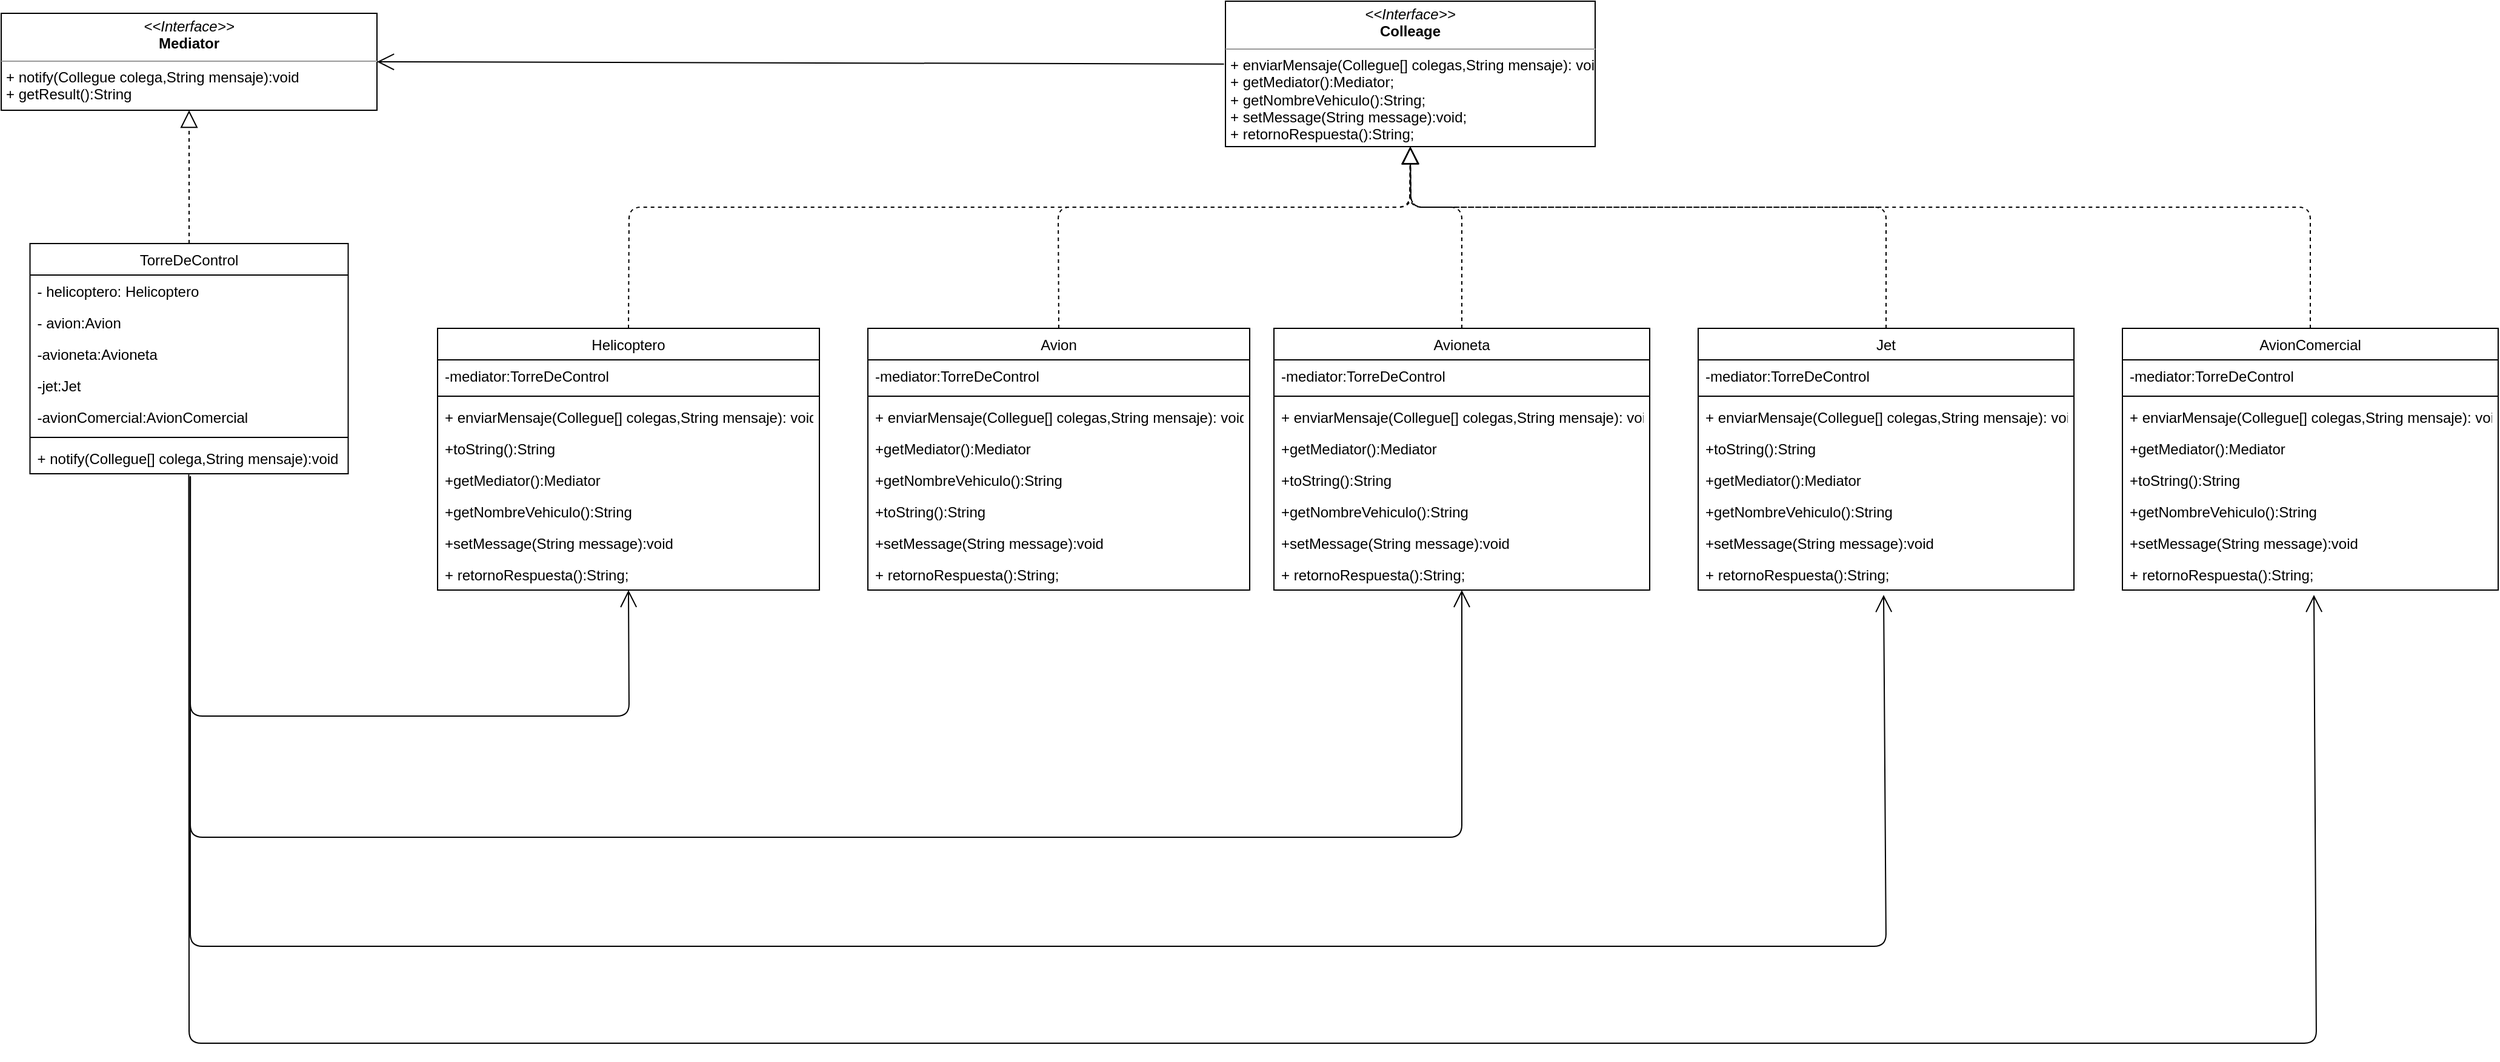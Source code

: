 <mxfile version="14.1.8" type="device"><diagram id="C5RBs43oDa-KdzZeNtuy" name="Page-1"><mxGraphModel dx="677" dy="388" grid="1" gridSize="10" guides="1" tooltips="1" connect="1" arrows="1" fold="1" page="1" pageScale="1" pageWidth="1200" pageHeight="1600" math="0" shadow="0"><root><mxCell id="WIyWlLk6GJQsqaUBKTNV-0"/><mxCell id="WIyWlLk6GJQsqaUBKTNV-1" parent="WIyWlLk6GJQsqaUBKTNV-0"/><mxCell id="zkfFHV4jXpPFQw0GAbJ--6" value="Helicoptero" style="swimlane;fontStyle=0;align=center;verticalAlign=top;childLayout=stackLayout;horizontal=1;startSize=26;horizontalStack=0;resizeParent=1;resizeLast=0;collapsible=1;marginBottom=0;rounded=0;shadow=0;strokeWidth=1;" parent="WIyWlLk6GJQsqaUBKTNV-1" vertex="1"><mxGeometry x="410" y="290" width="315" height="216" as="geometry"><mxRectangle x="130" y="380" width="160" height="26" as="alternateBounds"/></mxGeometry></mxCell><mxCell id="91kRM87rKhN9NCWTDUdL-1" value="-mediator:TorreDeControl" style="text;strokeColor=none;fillColor=none;align=left;verticalAlign=top;spacingLeft=4;spacingRight=4;overflow=hidden;rotatable=0;points=[[0,0.5],[1,0.5]];portConstraint=eastwest;" vertex="1" parent="zkfFHV4jXpPFQw0GAbJ--6"><mxGeometry y="26" width="315" height="26" as="geometry"/></mxCell><mxCell id="91kRM87rKhN9NCWTDUdL-0" value="" style="line;strokeWidth=1;fillColor=none;align=left;verticalAlign=middle;spacingTop=-1;spacingLeft=3;spacingRight=3;rotatable=0;labelPosition=right;points=[];portConstraint=eastwest;" vertex="1" parent="zkfFHV4jXpPFQw0GAbJ--6"><mxGeometry y="52" width="315" height="8" as="geometry"/></mxCell><mxCell id="zkfFHV4jXpPFQw0GAbJ--10" value="+ enviarMensaje(Collegue[] colegas,String mensaje): void" style="text;align=left;verticalAlign=top;spacingLeft=4;spacingRight=4;overflow=hidden;rotatable=0;points=[[0,0.5],[1,0.5]];portConstraint=eastwest;fontStyle=0" parent="zkfFHV4jXpPFQw0GAbJ--6" vertex="1"><mxGeometry y="60" width="315" height="26" as="geometry"/></mxCell><mxCell id="zkfFHV4jXpPFQw0GAbJ--11" value="+toString():String" style="text;align=left;verticalAlign=top;spacingLeft=4;spacingRight=4;overflow=hidden;rotatable=0;points=[[0,0.5],[1,0.5]];portConstraint=eastwest;" parent="zkfFHV4jXpPFQw0GAbJ--6" vertex="1"><mxGeometry y="86" width="315" height="26" as="geometry"/></mxCell><mxCell id="91kRM87rKhN9NCWTDUdL-18" value="+getMediator():Mediator" style="text;align=left;verticalAlign=top;spacingLeft=4;spacingRight=4;overflow=hidden;rotatable=0;points=[[0,0.5],[1,0.5]];portConstraint=eastwest;" vertex="1" parent="zkfFHV4jXpPFQw0GAbJ--6"><mxGeometry y="112" width="315" height="26" as="geometry"/></mxCell><mxCell id="91kRM87rKhN9NCWTDUdL-10" value="+getNombreVehiculo():String" style="text;align=left;verticalAlign=top;spacingLeft=4;spacingRight=4;overflow=hidden;rotatable=0;points=[[0,0.5],[1,0.5]];portConstraint=eastwest;" vertex="1" parent="zkfFHV4jXpPFQw0GAbJ--6"><mxGeometry y="138" width="315" height="26" as="geometry"/></mxCell><mxCell id="91kRM87rKhN9NCWTDUdL-19" value="+setMessage(String message):void" style="text;align=left;verticalAlign=top;spacingLeft=4;spacingRight=4;overflow=hidden;rotatable=0;points=[[0,0.5],[1,0.5]];portConstraint=eastwest;" vertex="1" parent="zkfFHV4jXpPFQw0GAbJ--6"><mxGeometry y="164" width="315" height="26" as="geometry"/></mxCell><mxCell id="91kRM87rKhN9NCWTDUdL-20" value="+ retornoRespuesta():String;&#10;" style="text;strokeColor=none;fillColor=none;align=left;verticalAlign=top;spacingLeft=4;spacingRight=4;overflow=hidden;rotatable=0;points=[[0,0.5],[1,0.5]];portConstraint=eastwest;" vertex="1" parent="zkfFHV4jXpPFQw0GAbJ--6"><mxGeometry y="190" width="315" height="26" as="geometry"/></mxCell><mxCell id="zkfFHV4jXpPFQw0GAbJ--13" value="Avioneta" style="swimlane;fontStyle=0;align=center;verticalAlign=top;childLayout=stackLayout;horizontal=1;startSize=26;horizontalStack=0;resizeParent=1;resizeLast=0;collapsible=1;marginBottom=0;rounded=0;shadow=0;strokeWidth=1;" parent="WIyWlLk6GJQsqaUBKTNV-1" vertex="1"><mxGeometry x="1100" y="290" width="310" height="216" as="geometry"><mxRectangle x="340" y="380" width="170" height="26" as="alternateBounds"/></mxGeometry></mxCell><mxCell id="91kRM87rKhN9NCWTDUdL-7" value="-mediator:TorreDeControl" style="text;strokeColor=none;fillColor=none;align=left;verticalAlign=top;spacingLeft=4;spacingRight=4;overflow=hidden;rotatable=0;points=[[0,0.5],[1,0.5]];portConstraint=eastwest;" vertex="1" parent="zkfFHV4jXpPFQw0GAbJ--13"><mxGeometry y="26" width="310" height="26" as="geometry"/></mxCell><mxCell id="91kRM87rKhN9NCWTDUdL-3" value="" style="line;strokeWidth=1;fillColor=none;align=left;verticalAlign=middle;spacingTop=-1;spacingLeft=3;spacingRight=3;rotatable=0;labelPosition=right;points=[];portConstraint=eastwest;" vertex="1" parent="zkfFHV4jXpPFQw0GAbJ--13"><mxGeometry y="52" width="310" height="8" as="geometry"/></mxCell><mxCell id="Sjrcgs53k79USZz4sdxr-22" value="+ enviarMensaje(Collegue[] colegas,String mensaje): void" style="text;align=left;verticalAlign=top;spacingLeft=4;spacingRight=4;overflow=hidden;rotatable=0;points=[[0,0.5],[1,0.5]];portConstraint=eastwest;" parent="zkfFHV4jXpPFQw0GAbJ--13" vertex="1"><mxGeometry y="60" width="310" height="26" as="geometry"/></mxCell><mxCell id="91kRM87rKhN9NCWTDUdL-12" value="+getMediator():Mediator" style="text;align=left;verticalAlign=top;spacingLeft=4;spacingRight=4;overflow=hidden;rotatable=0;points=[[0,0.5],[1,0.5]];portConstraint=eastwest;" vertex="1" parent="zkfFHV4jXpPFQw0GAbJ--13"><mxGeometry y="86" width="310" height="26" as="geometry"/></mxCell><mxCell id="Sjrcgs53k79USZz4sdxr-39" value="+toString():String" style="text;align=left;verticalAlign=top;spacingLeft=4;spacingRight=4;overflow=hidden;rotatable=0;points=[[0,0.5],[1,0.5]];portConstraint=eastwest;" parent="zkfFHV4jXpPFQw0GAbJ--13" vertex="1"><mxGeometry y="112" width="310" height="26" as="geometry"/></mxCell><mxCell id="91kRM87rKhN9NCWTDUdL-24" value="+getNombreVehiculo():String" style="text;align=left;verticalAlign=top;spacingLeft=4;spacingRight=4;overflow=hidden;rotatable=0;points=[[0,0.5],[1,0.5]];portConstraint=eastwest;" vertex="1" parent="zkfFHV4jXpPFQw0GAbJ--13"><mxGeometry y="138" width="310" height="26" as="geometry"/></mxCell><mxCell id="91kRM87rKhN9NCWTDUdL-25" value="+setMessage(String message):void" style="text;strokeColor=none;fillColor=none;align=left;verticalAlign=top;spacingLeft=4;spacingRight=4;overflow=hidden;rotatable=0;points=[[0,0.5],[1,0.5]];portConstraint=eastwest;" vertex="1" parent="zkfFHV4jXpPFQw0GAbJ--13"><mxGeometry y="164" width="310" height="26" as="geometry"/></mxCell><mxCell id="91kRM87rKhN9NCWTDUdL-26" value="+ retornoRespuesta():String;&#10;" style="text;strokeColor=none;fillColor=none;align=left;verticalAlign=top;spacingLeft=4;spacingRight=4;overflow=hidden;rotatable=0;points=[[0,0.5],[1,0.5]];portConstraint=eastwest;" vertex="1" parent="zkfFHV4jXpPFQw0GAbJ--13"><mxGeometry y="190" width="310" height="26" as="geometry"/></mxCell><mxCell id="zkfFHV4jXpPFQw0GAbJ--17" value="Avion" style="swimlane;fontStyle=0;align=center;verticalAlign=top;childLayout=stackLayout;horizontal=1;startSize=26;horizontalStack=0;resizeParent=1;resizeLast=0;collapsible=1;marginBottom=0;rounded=0;shadow=0;strokeWidth=1;" parent="WIyWlLk6GJQsqaUBKTNV-1" vertex="1"><mxGeometry x="765" y="290" width="315" height="216" as="geometry"><mxRectangle x="550" y="140" width="160" height="26" as="alternateBounds"/></mxGeometry></mxCell><mxCell id="91kRM87rKhN9NCWTDUdL-6" value="-mediator:TorreDeControl" style="text;strokeColor=none;fillColor=none;align=left;verticalAlign=top;spacingLeft=4;spacingRight=4;overflow=hidden;rotatable=0;points=[[0,0.5],[1,0.5]];portConstraint=eastwest;" vertex="1" parent="zkfFHV4jXpPFQw0GAbJ--17"><mxGeometry y="26" width="315" height="26" as="geometry"/></mxCell><mxCell id="91kRM87rKhN9NCWTDUdL-2" value="" style="line;strokeWidth=1;fillColor=none;align=left;verticalAlign=middle;spacingTop=-1;spacingLeft=3;spacingRight=3;rotatable=0;labelPosition=right;points=[];portConstraint=eastwest;" vertex="1" parent="zkfFHV4jXpPFQw0GAbJ--17"><mxGeometry y="52" width="315" height="8" as="geometry"/></mxCell><mxCell id="zkfFHV4jXpPFQw0GAbJ--24" value="+ enviarMensaje(Collegue[] colegas,String mensaje): void" style="text;align=left;verticalAlign=top;spacingLeft=4;spacingRight=4;overflow=hidden;rotatable=0;points=[[0,0.5],[1,0.5]];portConstraint=eastwest;" parent="zkfFHV4jXpPFQw0GAbJ--17" vertex="1"><mxGeometry y="60" width="315" height="26" as="geometry"/></mxCell><mxCell id="91kRM87rKhN9NCWTDUdL-11" value="+getMediator():Mediator" style="text;align=left;verticalAlign=top;spacingLeft=4;spacingRight=4;overflow=hidden;rotatable=0;points=[[0,0.5],[1,0.5]];portConstraint=eastwest;" vertex="1" parent="zkfFHV4jXpPFQw0GAbJ--17"><mxGeometry y="86" width="315" height="26" as="geometry"/></mxCell><mxCell id="91kRM87rKhN9NCWTDUdL-21" value="+getNombreVehiculo():String" style="text;align=left;verticalAlign=top;spacingLeft=4;spacingRight=4;overflow=hidden;rotatable=0;points=[[0,0.5],[1,0.5]];portConstraint=eastwest;" vertex="1" parent="zkfFHV4jXpPFQw0GAbJ--17"><mxGeometry y="112" width="315" height="26" as="geometry"/></mxCell><mxCell id="zkfFHV4jXpPFQw0GAbJ--25" value="+toString():String" style="text;align=left;verticalAlign=top;spacingLeft=4;spacingRight=4;overflow=hidden;rotatable=0;points=[[0,0.5],[1,0.5]];portConstraint=eastwest;" parent="zkfFHV4jXpPFQw0GAbJ--17" vertex="1"><mxGeometry y="138" width="315" height="26" as="geometry"/></mxCell><mxCell id="91kRM87rKhN9NCWTDUdL-23" value="+setMessage(String message):void" style="text;strokeColor=none;fillColor=none;align=left;verticalAlign=top;spacingLeft=4;spacingRight=4;overflow=hidden;rotatable=0;points=[[0,0.5],[1,0.5]];portConstraint=eastwest;" vertex="1" parent="zkfFHV4jXpPFQw0GAbJ--17"><mxGeometry y="164" width="315" height="26" as="geometry"/></mxCell><mxCell id="91kRM87rKhN9NCWTDUdL-22" value="+ retornoRespuesta():String;&#10;" style="text;strokeColor=none;fillColor=none;align=left;verticalAlign=top;spacingLeft=4;spacingRight=4;overflow=hidden;rotatable=0;points=[[0,0.5],[1,0.5]];portConstraint=eastwest;" vertex="1" parent="zkfFHV4jXpPFQw0GAbJ--17"><mxGeometry y="190" width="315" height="26" as="geometry"/></mxCell><mxCell id="Sjrcgs53k79USZz4sdxr-1" value="&lt;p style=&quot;margin: 0px ; margin-top: 4px ; text-align: center&quot;&gt;&lt;i&gt;&amp;lt;&amp;lt;Interface&amp;gt;&amp;gt;&lt;/i&gt;&lt;br&gt;&lt;b&gt;Mediator&lt;/b&gt;&lt;/p&gt;&lt;hr size=&quot;1&quot;&gt;&lt;p style=&quot;margin: 0px ; margin-left: 4px&quot;&gt;+ notify(Collegue colega,String mensaje):void&lt;br&gt;&lt;/p&gt;&lt;p style=&quot;margin: 0px ; margin-left: 4px&quot;&gt;+ getResult():String&lt;br&gt;&lt;/p&gt;" style="verticalAlign=top;align=left;overflow=fill;fontSize=12;fontFamily=Helvetica;html=1;" parent="WIyWlLk6GJQsqaUBKTNV-1" vertex="1"><mxGeometry x="50" y="30" width="310" height="80" as="geometry"/></mxCell><mxCell id="Sjrcgs53k79USZz4sdxr-2" value="TorreDeControl" style="swimlane;fontStyle=0;childLayout=stackLayout;horizontal=1;startSize=26;fillColor=none;horizontalStack=0;resizeParent=1;resizeParentMax=0;resizeLast=0;collapsible=1;marginBottom=0;" parent="WIyWlLk6GJQsqaUBKTNV-1" vertex="1"><mxGeometry x="73.75" y="220" width="262.5" height="190" as="geometry"/></mxCell><mxCell id="Sjrcgs53k79USZz4sdxr-3" value="- helicoptero: Helicoptero" style="text;strokeColor=none;fillColor=none;align=left;verticalAlign=top;spacingLeft=4;spacingRight=4;overflow=hidden;rotatable=0;points=[[0,0.5],[1,0.5]];portConstraint=eastwest;" parent="Sjrcgs53k79USZz4sdxr-2" vertex="1"><mxGeometry y="26" width="262.5" height="26" as="geometry"/></mxCell><mxCell id="Sjrcgs53k79USZz4sdxr-4" value="- avion:Avion" style="text;strokeColor=none;fillColor=none;align=left;verticalAlign=top;spacingLeft=4;spacingRight=4;overflow=hidden;rotatable=0;points=[[0,0.5],[1,0.5]];portConstraint=eastwest;" parent="Sjrcgs53k79USZz4sdxr-2" vertex="1"><mxGeometry y="52" width="262.5" height="26" as="geometry"/></mxCell><mxCell id="Sjrcgs53k79USZz4sdxr-18" value="-avioneta:Avioneta" style="text;strokeColor=none;fillColor=none;align=left;verticalAlign=top;spacingLeft=4;spacingRight=4;overflow=hidden;rotatable=0;points=[[0,0.5],[1,0.5]];portConstraint=eastwest;" parent="Sjrcgs53k79USZz4sdxr-2" vertex="1"><mxGeometry y="78" width="262.5" height="26" as="geometry"/></mxCell><mxCell id="Sjrcgs53k79USZz4sdxr-28" value="-jet:Jet" style="text;strokeColor=none;fillColor=none;align=left;verticalAlign=top;spacingLeft=4;spacingRight=4;overflow=hidden;rotatable=0;points=[[0,0.5],[1,0.5]];portConstraint=eastwest;" parent="Sjrcgs53k79USZz4sdxr-2" vertex="1"><mxGeometry y="104" width="262.5" height="26" as="geometry"/></mxCell><mxCell id="Sjrcgs53k79USZz4sdxr-37" value="-avionComercial:AvionComercial" style="text;strokeColor=none;fillColor=none;align=left;verticalAlign=top;spacingLeft=4;spacingRight=4;overflow=hidden;rotatable=0;points=[[0,0.5],[1,0.5]];portConstraint=eastwest;" parent="Sjrcgs53k79USZz4sdxr-2" vertex="1"><mxGeometry y="130" width="262.5" height="26" as="geometry"/></mxCell><mxCell id="Sjrcgs53k79USZz4sdxr-8" value="" style="line;strokeWidth=1;fillColor=none;align=left;verticalAlign=middle;spacingTop=-1;spacingLeft=3;spacingRight=3;rotatable=0;labelPosition=right;points=[];portConstraint=eastwest;" parent="Sjrcgs53k79USZz4sdxr-2" vertex="1"><mxGeometry y="156" width="262.5" height="8" as="geometry"/></mxCell><mxCell id="Sjrcgs53k79USZz4sdxr-5" value="+ notify(Collegue[] colega,String mensaje):void" style="text;strokeColor=none;fillColor=none;align=left;verticalAlign=top;spacingLeft=4;spacingRight=4;overflow=hidden;rotatable=0;points=[[0,0.5],[1,0.5]];portConstraint=eastwest;" parent="Sjrcgs53k79USZz4sdxr-2" vertex="1"><mxGeometry y="164" width="262.5" height="26" as="geometry"/></mxCell><mxCell id="Sjrcgs53k79USZz4sdxr-7" value="" style="endArrow=block;dashed=1;endFill=0;endSize=12;html=1;entryX=0.5;entryY=1;entryDx=0;entryDy=0;exitX=0.5;exitY=0;exitDx=0;exitDy=0;" parent="WIyWlLk6GJQsqaUBKTNV-1" source="Sjrcgs53k79USZz4sdxr-2" target="Sjrcgs53k79USZz4sdxr-1" edge="1"><mxGeometry width="160" relative="1" as="geometry"><mxPoint x="250" y="350" as="sourcePoint"/><mxPoint x="410" y="350" as="targetPoint"/></mxGeometry></mxCell><mxCell id="Sjrcgs53k79USZz4sdxr-11" value="" style="endArrow=open;endFill=1;endSize=12;html=1;entryX=1;entryY=0.5;entryDx=0;entryDy=0;exitX=-0.004;exitY=0.432;exitDx=0;exitDy=0;exitPerimeter=0;" parent="WIyWlLk6GJQsqaUBKTNV-1" source="Sjrcgs53k79USZz4sdxr-17" target="Sjrcgs53k79USZz4sdxr-1" edge="1"><mxGeometry width="160" relative="1" as="geometry"><mxPoint x="690" y="120" as="sourcePoint"/><mxPoint x="670" y="370" as="targetPoint"/></mxGeometry></mxCell><mxCell id="Sjrcgs53k79USZz4sdxr-12" value="" style="endArrow=block;dashed=1;endFill=0;endSize=12;html=1;entryX=0.5;entryY=1;entryDx=0;entryDy=0;exitX=0.5;exitY=0;exitDx=0;exitDy=0;" parent="WIyWlLk6GJQsqaUBKTNV-1" source="zkfFHV4jXpPFQw0GAbJ--6" target="Sjrcgs53k79USZz4sdxr-17" edge="1"><mxGeometry width="160" relative="1" as="geometry"><mxPoint x="510" y="370" as="sourcePoint"/><mxPoint x="785" y="150" as="targetPoint"/><Array as="points"><mxPoint x="568" y="190"/><mxPoint x="785" y="190"/><mxPoint x="1213" y="190"/></Array></mxGeometry></mxCell><mxCell id="Sjrcgs53k79USZz4sdxr-13" value="" style="endArrow=block;dashed=1;endFill=0;endSize=12;html=1;entryX=0.5;entryY=1;entryDx=0;entryDy=0;exitX=0.5;exitY=0;exitDx=0;exitDy=0;" parent="WIyWlLk6GJQsqaUBKTNV-1" source="zkfFHV4jXpPFQw0GAbJ--17" target="Sjrcgs53k79USZz4sdxr-17" edge="1"><mxGeometry width="160" relative="1" as="geometry"><mxPoint x="615" y="250" as="sourcePoint"/><mxPoint x="785" y="150" as="targetPoint"/><Array as="points"><mxPoint x="922" y="190"/><mxPoint x="1212" y="190"/></Array></mxGeometry></mxCell><mxCell id="Sjrcgs53k79USZz4sdxr-14" value="" style="endArrow=block;dashed=1;endFill=0;endSize=12;html=1;exitX=0.5;exitY=0;exitDx=0;exitDy=0;entryX=0.5;entryY=1;entryDx=0;entryDy=0;" parent="WIyWlLk6GJQsqaUBKTNV-1" source="zkfFHV4jXpPFQw0GAbJ--13" target="Sjrcgs53k79USZz4sdxr-17" edge="1"><mxGeometry width="160" relative="1" as="geometry"><mxPoint x="795" y="250" as="sourcePoint"/><mxPoint x="785" y="150" as="targetPoint"/><Array as="points"><mxPoint x="1255" y="190"/><mxPoint x="1213" y="190"/></Array></mxGeometry></mxCell><mxCell id="Sjrcgs53k79USZz4sdxr-17" value="&lt;p style=&quot;margin: 0px ; margin-top: 4px ; text-align: center&quot;&gt;&lt;i&gt;&amp;lt;&amp;lt;Interface&amp;gt;&amp;gt;&lt;/i&gt;&lt;br&gt;&lt;b&gt;Colleage&lt;/b&gt;&lt;/p&gt;&lt;hr size=&quot;1&quot;&gt;&lt;p style=&quot;margin: 0px ; margin-left: 4px&quot;&gt;+ enviarMensaje(Collegue[] colegas,String mensaje): void&lt;/p&gt;&lt;p style=&quot;margin: 0px ; margin-left: 4px&quot;&gt;&lt;span&gt;+ getMediator():Mediator;&lt;/span&gt;&lt;/p&gt;&lt;p style=&quot;margin: 0px ; margin-left: 4px&quot;&gt;+ getNombreVehiculo():String;&lt;/p&gt;&lt;p style=&quot;margin: 0px ; margin-left: 4px&quot;&gt;+ setMessage(String message):void;&lt;/p&gt;&lt;p style=&quot;margin: 0px 0px 0px 4px&quot;&gt;+ retornoRespuesta():String;&lt;/p&gt;&lt;p style=&quot;margin: 0px 0px 0px 4px&quot;&gt;&lt;br&gt;&lt;/p&gt;" style="verticalAlign=top;align=left;overflow=fill;fontSize=12;fontFamily=Helvetica;html=1;" parent="WIyWlLk6GJQsqaUBKTNV-1" vertex="1"><mxGeometry x="1060" y="20" width="305" height="120" as="geometry"/></mxCell><mxCell id="Sjrcgs53k79USZz4sdxr-19" value="" style="endArrow=open;endFill=1;endSize=12;html=1;exitX=0.504;exitY=1.115;exitDx=0;exitDy=0;exitPerimeter=0;entryX=0.5;entryY=1;entryDx=0;entryDy=0;" parent="WIyWlLk6GJQsqaUBKTNV-1" source="Sjrcgs53k79USZz4sdxr-5" target="zkfFHV4jXpPFQw0GAbJ--6" edge="1"><mxGeometry width="160" relative="1" as="geometry"><mxPoint x="470" y="310" as="sourcePoint"/><mxPoint x="630" y="310" as="targetPoint"/><Array as="points"><mxPoint x="206" y="610"/><mxPoint x="568" y="610"/></Array></mxGeometry></mxCell><mxCell id="Sjrcgs53k79USZz4sdxr-21" value="" style="endArrow=open;endFill=1;endSize=12;html=1;exitX=0.504;exitY=1.077;exitDx=0;exitDy=0;exitPerimeter=0;entryX=0.5;entryY=1;entryDx=0;entryDy=0;" parent="WIyWlLk6GJQsqaUBKTNV-1" source="Sjrcgs53k79USZz4sdxr-5" target="zkfFHV4jXpPFQw0GAbJ--13" edge="1"><mxGeometry width="160" relative="1" as="geometry"><mxPoint x="216.05" y="368.936" as="sourcePoint"/><mxPoint x="795" y="520.004" as="targetPoint"/><Array as="points"><mxPoint x="206" y="710"/><mxPoint x="1255" y="710"/></Array></mxGeometry></mxCell><mxCell id="Sjrcgs53k79USZz4sdxr-23" value="Jet" style="swimlane;fontStyle=0;align=center;verticalAlign=top;childLayout=stackLayout;horizontal=1;startSize=26;horizontalStack=0;resizeParent=1;resizeLast=0;collapsible=1;marginBottom=0;rounded=0;shadow=0;strokeWidth=1;" parent="WIyWlLk6GJQsqaUBKTNV-1" vertex="1"><mxGeometry x="1450" y="290" width="310" height="216" as="geometry"><mxRectangle x="340" y="380" width="170" height="26" as="alternateBounds"/></mxGeometry></mxCell><mxCell id="91kRM87rKhN9NCWTDUdL-9" value="-mediator:TorreDeControl" style="text;strokeColor=none;fillColor=none;align=left;verticalAlign=top;spacingLeft=4;spacingRight=4;overflow=hidden;rotatable=0;points=[[0,0.5],[1,0.5]];portConstraint=eastwest;" vertex="1" parent="Sjrcgs53k79USZz4sdxr-23"><mxGeometry y="26" width="310" height="26" as="geometry"/></mxCell><mxCell id="91kRM87rKhN9NCWTDUdL-4" value="" style="line;strokeWidth=1;fillColor=none;align=left;verticalAlign=middle;spacingTop=-1;spacingLeft=3;spacingRight=3;rotatable=0;labelPosition=right;points=[];portConstraint=eastwest;" vertex="1" parent="Sjrcgs53k79USZz4sdxr-23"><mxGeometry y="52" width="310" height="8" as="geometry"/></mxCell><mxCell id="Sjrcgs53k79USZz4sdxr-26" value="+ enviarMensaje(Collegue[] colegas,String mensaje): void" style="text;align=left;verticalAlign=top;spacingLeft=4;spacingRight=4;overflow=hidden;rotatable=0;points=[[0,0.5],[1,0.5]];portConstraint=eastwest;" parent="Sjrcgs53k79USZz4sdxr-23" vertex="1"><mxGeometry y="60" width="310" height="26" as="geometry"/></mxCell><mxCell id="Sjrcgs53k79USZz4sdxr-40" value="+toString():String" style="text;align=left;verticalAlign=top;spacingLeft=4;spacingRight=4;overflow=hidden;rotatable=0;points=[[0,0.5],[1,0.5]];portConstraint=eastwest;" parent="Sjrcgs53k79USZz4sdxr-23" vertex="1"><mxGeometry y="86" width="310" height="26" as="geometry"/></mxCell><mxCell id="91kRM87rKhN9NCWTDUdL-13" value="+getMediator():Mediator" style="text;align=left;verticalAlign=top;spacingLeft=4;spacingRight=4;overflow=hidden;rotatable=0;points=[[0,0.5],[1,0.5]];portConstraint=eastwest;" vertex="1" parent="Sjrcgs53k79USZz4sdxr-23"><mxGeometry y="112" width="310" height="26" as="geometry"/></mxCell><mxCell id="91kRM87rKhN9NCWTDUdL-27" value="+getNombreVehiculo():String" style="text;align=left;verticalAlign=top;spacingLeft=4;spacingRight=4;overflow=hidden;rotatable=0;points=[[0,0.5],[1,0.5]];portConstraint=eastwest;" vertex="1" parent="Sjrcgs53k79USZz4sdxr-23"><mxGeometry y="138" width="310" height="26" as="geometry"/></mxCell><mxCell id="91kRM87rKhN9NCWTDUdL-28" value="+setMessage(String message):void" style="text;strokeColor=none;fillColor=none;align=left;verticalAlign=top;spacingLeft=4;spacingRight=4;overflow=hidden;rotatable=0;points=[[0,0.5],[1,0.5]];portConstraint=eastwest;" vertex="1" parent="Sjrcgs53k79USZz4sdxr-23"><mxGeometry y="164" width="310" height="26" as="geometry"/></mxCell><mxCell id="91kRM87rKhN9NCWTDUdL-29" value="+ retornoRespuesta():String;&#10;" style="text;strokeColor=none;fillColor=none;align=left;verticalAlign=top;spacingLeft=4;spacingRight=4;overflow=hidden;rotatable=0;points=[[0,0.5],[1,0.5]];portConstraint=eastwest;" vertex="1" parent="Sjrcgs53k79USZz4sdxr-23"><mxGeometry y="190" width="310" height="26" as="geometry"/></mxCell><mxCell id="Sjrcgs53k79USZz4sdxr-27" value="" style="endArrow=block;dashed=1;endFill=0;endSize=12;html=1;exitX=0.5;exitY=0;exitDx=0;exitDy=0;entryX=0.5;entryY=1;entryDx=0;entryDy=0;" parent="WIyWlLk6GJQsqaUBKTNV-1" source="Sjrcgs53k79USZz4sdxr-23" target="Sjrcgs53k79USZz4sdxr-17" edge="1"><mxGeometry width="160" relative="1" as="geometry"><mxPoint x="1265.0" y="300.0" as="sourcePoint"/><mxPoint x="932.5" y="170" as="targetPoint"/><Array as="points"><mxPoint x="1605" y="190"/><mxPoint x="1212" y="190"/></Array></mxGeometry></mxCell><mxCell id="Sjrcgs53k79USZz4sdxr-29" value="" style="endArrow=open;endFill=1;endSize=12;html=1;exitX=0.503;exitY=1.103;exitDx=0;exitDy=0;exitPerimeter=0;" parent="WIyWlLk6GJQsqaUBKTNV-1" source="Sjrcgs53k79USZz4sdxr-5" edge="1"><mxGeometry width="160" relative="1" as="geometry"><mxPoint x="150" y="360" as="sourcePoint"/><mxPoint x="1603" y="510" as="targetPoint"/><Array as="points"><mxPoint x="206" y="800"/><mxPoint x="1605" y="800"/></Array></mxGeometry></mxCell><mxCell id="Sjrcgs53k79USZz4sdxr-31" value="AvionComercial" style="swimlane;fontStyle=0;align=center;verticalAlign=top;childLayout=stackLayout;horizontal=1;startSize=26;horizontalStack=0;resizeParent=1;resizeLast=0;collapsible=1;marginBottom=0;rounded=0;shadow=0;strokeWidth=1;" parent="WIyWlLk6GJQsqaUBKTNV-1" vertex="1"><mxGeometry x="1800" y="290" width="310" height="216" as="geometry"><mxRectangle x="340" y="380" width="170" height="26" as="alternateBounds"/></mxGeometry></mxCell><mxCell id="91kRM87rKhN9NCWTDUdL-8" value="-mediator:TorreDeControl" style="text;strokeColor=none;fillColor=none;align=left;verticalAlign=top;spacingLeft=4;spacingRight=4;overflow=hidden;rotatable=0;points=[[0,0.5],[1,0.5]];portConstraint=eastwest;" vertex="1" parent="Sjrcgs53k79USZz4sdxr-31"><mxGeometry y="26" width="310" height="26" as="geometry"/></mxCell><mxCell id="91kRM87rKhN9NCWTDUdL-5" value="" style="line;strokeWidth=1;fillColor=none;align=left;verticalAlign=middle;spacingTop=-1;spacingLeft=3;spacingRight=3;rotatable=0;labelPosition=right;points=[];portConstraint=eastwest;" vertex="1" parent="Sjrcgs53k79USZz4sdxr-31"><mxGeometry y="52" width="310" height="8" as="geometry"/></mxCell><mxCell id="Sjrcgs53k79USZz4sdxr-34" value="+ enviarMensaje(Collegue[] colegas,String mensaje): void" style="text;align=left;verticalAlign=top;spacingLeft=4;spacingRight=4;overflow=hidden;rotatable=0;points=[[0,0.5],[1,0.5]];portConstraint=eastwest;" parent="Sjrcgs53k79USZz4sdxr-31" vertex="1"><mxGeometry y="60" width="310" height="26" as="geometry"/></mxCell><mxCell id="91kRM87rKhN9NCWTDUdL-16" value="+getMediator():Mediator" style="text;align=left;verticalAlign=top;spacingLeft=4;spacingRight=4;overflow=hidden;rotatable=0;points=[[0,0.5],[1,0.5]];portConstraint=eastwest;" vertex="1" parent="Sjrcgs53k79USZz4sdxr-31"><mxGeometry y="86" width="310" height="26" as="geometry"/></mxCell><mxCell id="Sjrcgs53k79USZz4sdxr-41" value="+toString():String" style="text;align=left;verticalAlign=top;spacingLeft=4;spacingRight=4;overflow=hidden;rotatable=0;points=[[0,0.5],[1,0.5]];portConstraint=eastwest;" parent="Sjrcgs53k79USZz4sdxr-31" vertex="1"><mxGeometry y="112" width="310" height="26" as="geometry"/></mxCell><mxCell id="91kRM87rKhN9NCWTDUdL-30" value="+getNombreVehiculo():String" style="text;align=left;verticalAlign=top;spacingLeft=4;spacingRight=4;overflow=hidden;rotatable=0;points=[[0,0.5],[1,0.5]];portConstraint=eastwest;" vertex="1" parent="Sjrcgs53k79USZz4sdxr-31"><mxGeometry y="138" width="310" height="26" as="geometry"/></mxCell><mxCell id="91kRM87rKhN9NCWTDUdL-31" value="+setMessage(String message):void" style="text;strokeColor=none;fillColor=none;align=left;verticalAlign=top;spacingLeft=4;spacingRight=4;overflow=hidden;rotatable=0;points=[[0,0.5],[1,0.5]];portConstraint=eastwest;" vertex="1" parent="Sjrcgs53k79USZz4sdxr-31"><mxGeometry y="164" width="310" height="26" as="geometry"/></mxCell><mxCell id="91kRM87rKhN9NCWTDUdL-32" value="+ retornoRespuesta():String;&#10;" style="text;strokeColor=none;fillColor=none;align=left;verticalAlign=top;spacingLeft=4;spacingRight=4;overflow=hidden;rotatable=0;points=[[0,0.5],[1,0.5]];portConstraint=eastwest;" vertex="1" parent="Sjrcgs53k79USZz4sdxr-31"><mxGeometry y="190" width="310" height="26" as="geometry"/></mxCell><mxCell id="Sjrcgs53k79USZz4sdxr-35" value="" style="endArrow=open;endFill=1;endSize=12;html=1;exitX=0.499;exitY=1.022;exitDx=0;exitDy=0;exitPerimeter=0;" parent="WIyWlLk6GJQsqaUBKTNV-1" source="Sjrcgs53k79USZz4sdxr-5" edge="1"><mxGeometry width="160" relative="1" as="geometry"><mxPoint x="230" y="350" as="sourcePoint"/><mxPoint x="1958" y="510" as="targetPoint"/><Array as="points"><mxPoint x="205" y="880"/><mxPoint x="1960" y="880"/></Array></mxGeometry></mxCell><mxCell id="Sjrcgs53k79USZz4sdxr-38" value="" style="endArrow=block;dashed=1;endFill=0;endSize=12;html=1;exitX=0.5;exitY=0;exitDx=0;exitDy=0;entryX=0.5;entryY=1;entryDx=0;entryDy=0;" parent="WIyWlLk6GJQsqaUBKTNV-1" source="Sjrcgs53k79USZz4sdxr-31" target="Sjrcgs53k79USZz4sdxr-17" edge="1"><mxGeometry width="160" relative="1" as="geometry"><mxPoint x="1615" y="300" as="sourcePoint"/><mxPoint x="1222.5" y="165" as="targetPoint"/><Array as="points"><mxPoint x="1955" y="190"/><mxPoint x="1213" y="190"/></Array></mxGeometry></mxCell></root></mxGraphModel></diagram></mxfile>